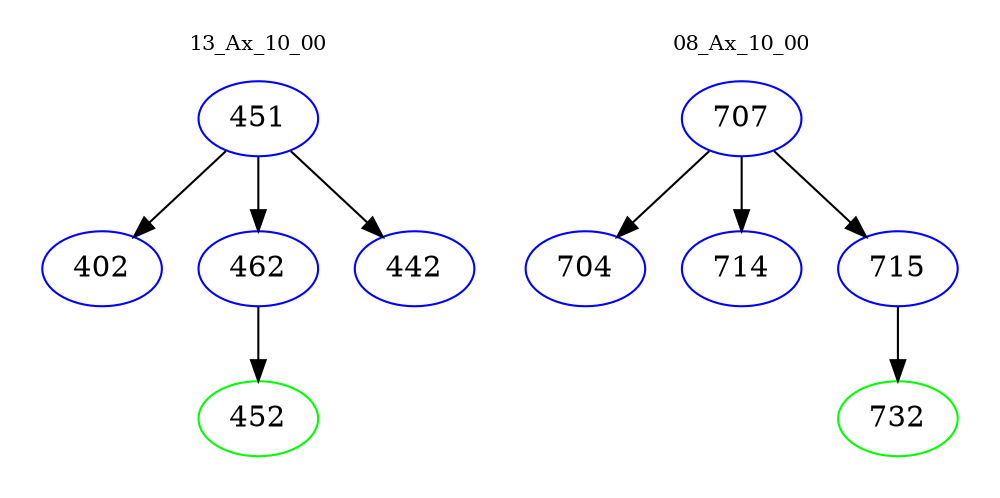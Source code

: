 digraph{
subgraph cluster_0 {
color = white
label = "13_Ax_10_00";
fontsize=10;
T0_451 [label="451", color="blue"]
T0_451 -> T0_402 [color="black"]
T0_402 [label="402", color="blue"]
T0_451 -> T0_462 [color="black"]
T0_462 [label="462", color="blue"]
T0_462 -> T0_452 [color="black"]
T0_452 [label="452", color="green"]
T0_451 -> T0_442 [color="black"]
T0_442 [label="442", color="blue"]
}
subgraph cluster_1 {
color = white
label = "08_Ax_10_00";
fontsize=10;
T1_707 [label="707", color="blue"]
T1_707 -> T1_704 [color="black"]
T1_704 [label="704", color="blue"]
T1_707 -> T1_714 [color="black"]
T1_714 [label="714", color="blue"]
T1_707 -> T1_715 [color="black"]
T1_715 [label="715", color="blue"]
T1_715 -> T1_732 [color="black"]
T1_732 [label="732", color="green"]
}
}
